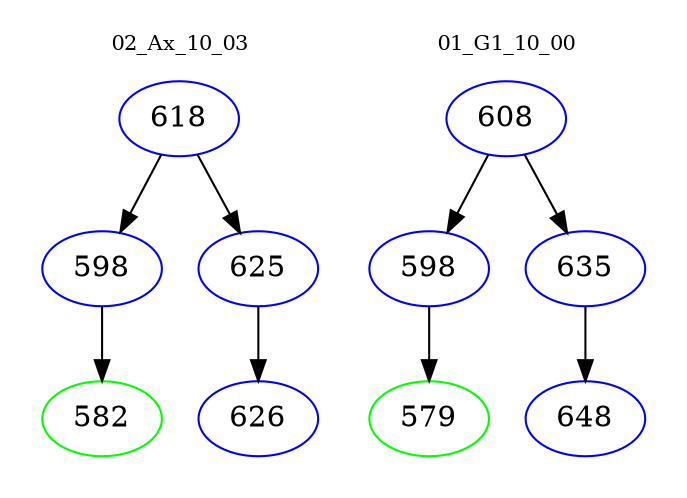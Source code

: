 digraph{
subgraph cluster_0 {
color = white
label = "02_Ax_10_03";
fontsize=10;
T0_618 [label="618", color="blue"]
T0_618 -> T0_598 [color="black"]
T0_598 [label="598", color="blue"]
T0_598 -> T0_582 [color="black"]
T0_582 [label="582", color="green"]
T0_618 -> T0_625 [color="black"]
T0_625 [label="625", color="blue"]
T0_625 -> T0_626 [color="black"]
T0_626 [label="626", color="blue"]
}
subgraph cluster_1 {
color = white
label = "01_G1_10_00";
fontsize=10;
T1_608 [label="608", color="blue"]
T1_608 -> T1_598 [color="black"]
T1_598 [label="598", color="blue"]
T1_598 -> T1_579 [color="black"]
T1_579 [label="579", color="green"]
T1_608 -> T1_635 [color="black"]
T1_635 [label="635", color="blue"]
T1_635 -> T1_648 [color="black"]
T1_648 [label="648", color="blue"]
}
}
